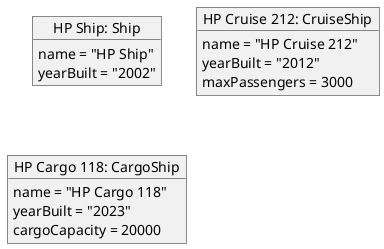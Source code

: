 @startuml
object "HP Ship: Ship" as ship1 {
  name = "HP Ship"
  yearBuilt = "2002"
}

object "HP Cruise 212: CruiseShip" as ship2 {
  name = "HP Cruise 212"
  yearBuilt = "2012"
  maxPassengers = 3000
}

object "HP Cargo 118: CargoShip" as ship3 {
  name = "HP Cargo 118"
  yearBuilt = "2023"
  cargoCapacity = 20000
}

@enduml

